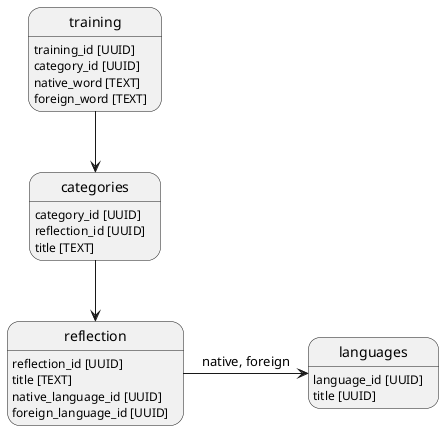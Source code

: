 @startuml

languages: language_id [UUID]
languages: title [UUID]

reflection: reflection_id [UUID]
reflection: title [TEXT]
reflection: native_language_id [UUID]
reflection: foreign_language_id [UUID]
reflection -> languages: native, foreign

categories: category_id [UUID]
categories: reflection_id [UUID]
categories: title [TEXT]
categories --> reflection

training: training_id [UUID]
training: category_id [UUID]
training: native_word [TEXT]
training: foreign_word [TEXT]
training --> categories

@enduml